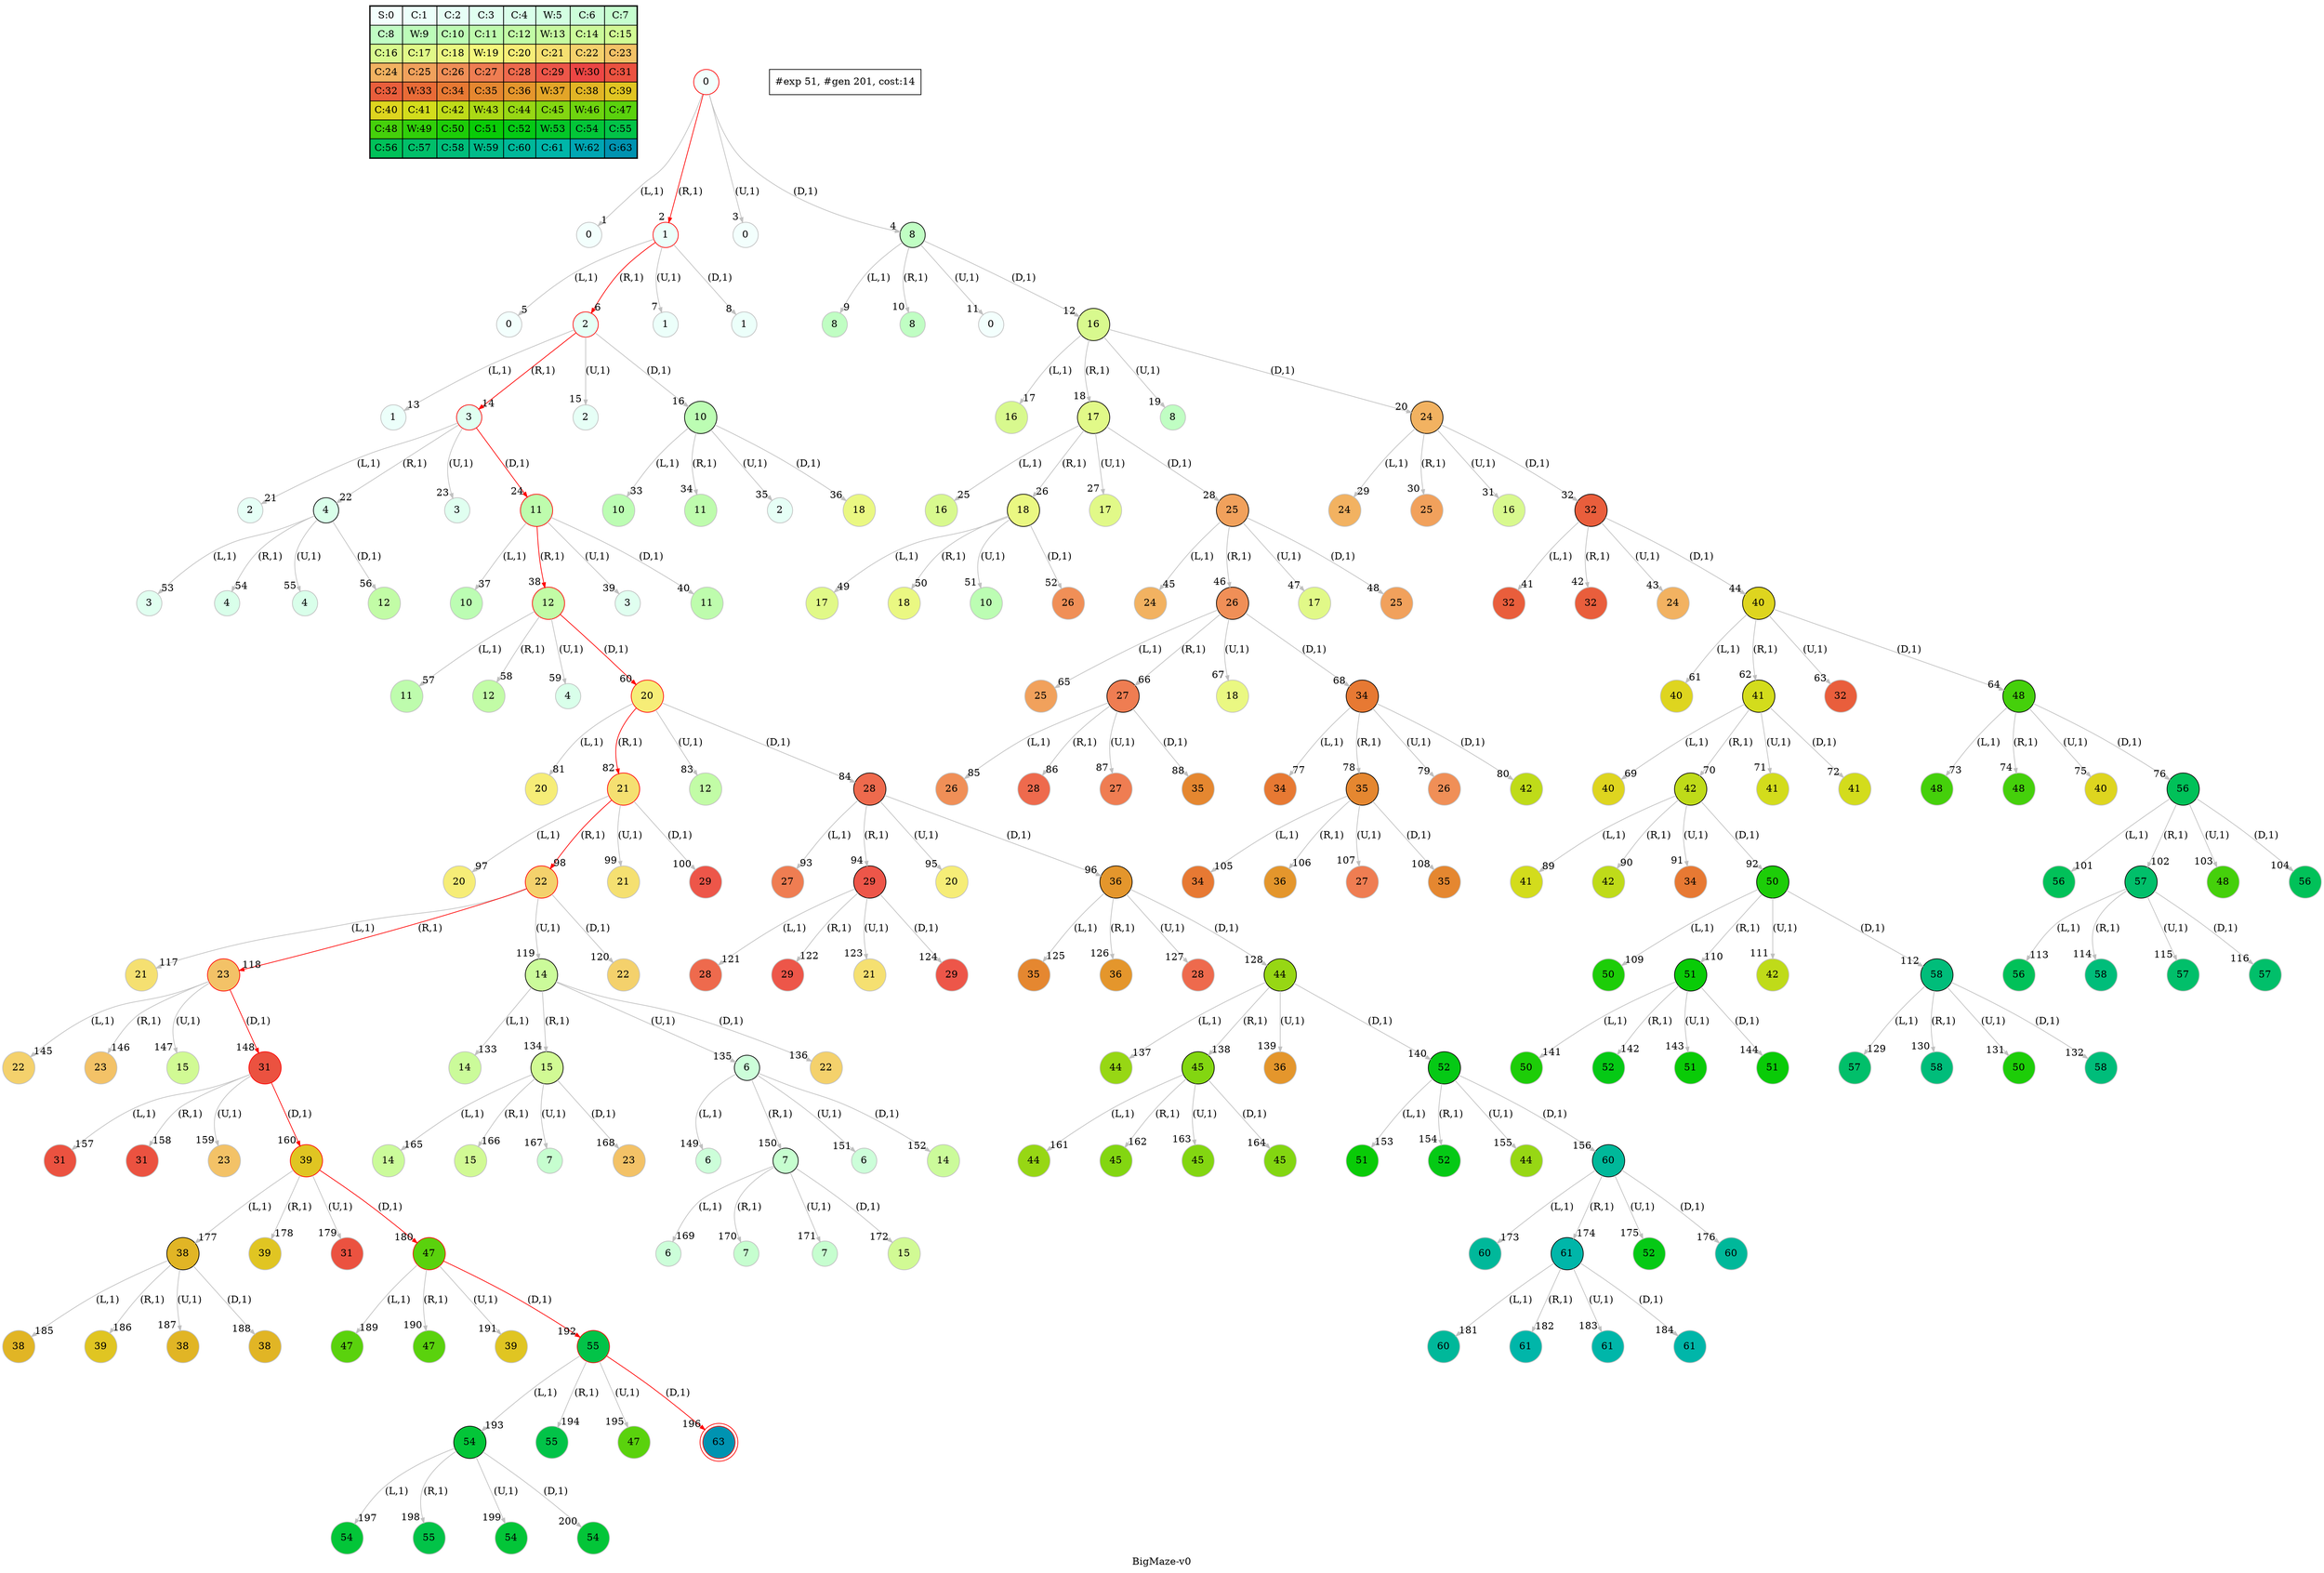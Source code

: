 digraph BigMaze { label="BigMaze-v0"
subgraph MAP {label=Map;map [shape=plaintext label=<<table border="1" cellpadding="5" cellspacing="0" cellborder="1"><tr><td bgcolor="0.46862745 0.04925994 0.99969645 1.        ">S:0</td><td bgcolor="0.45294118 0.07385253 0.99931706 1.        ">C:1</td><td bgcolor="0.4372549  0.09840028 0.99878599 1.        ">C:2</td><td bgcolor="0.42156863 0.12288829 0.99810333 1.        ">C:3</td><td bgcolor="0.40588235 0.1473017  0.99726917 1.        ">C:4</td><td bgcolor="0.39019608 0.17162568 0.99628365 1.        ">W:5</td><td bgcolor="0.3745098  0.19584547 0.99514692 1.        ">C:6</td><td bgcolor="0.35882353 0.21994636 0.99385914 1.        ">C:7</td></tr><tr><td bgcolor="0.34313725 0.24391372 0.99242051 1.        ">C:8</td><td bgcolor="0.32745098 0.267733   0.99083125 1.        ">W:9</td><td bgcolor="0.31176471 0.29138975 0.98909161 1.        ">C:10</td><td bgcolor="0.29607843 0.31486959 0.98720184 1.        ">C:11</td><td bgcolor="0.28039216 0.33815827 0.98516223 1.        ">C:12</td><td bgcolor="0.26470588 0.36124167 0.9829731  1.        ">W:13</td><td bgcolor="0.24901961 0.38410575 0.98063477 1.        ">C:14</td><td bgcolor="0.23333333 0.40673664 0.9781476  1.        ">C:15</td></tr><tr><td bgcolor="0.21764706 0.42912061 0.97551197 1.        ">C:16</td><td bgcolor="0.20196078 0.45124406 0.97272827 1.        ">C:17</td><td bgcolor="0.18627451 0.47309356 0.96979694 1.        ">C:18</td><td bgcolor="0.17058824 0.49465584 0.9667184  1.        ">W:19</td><td bgcolor="0.15490196 0.51591783 0.96349314 1.        ">C:20</td><td bgcolor="0.13921569 0.5368666  0.96012165 1.        ">C:21</td><td bgcolor="0.12352941 0.55748944 0.95660442 1.        ">C:22</td><td bgcolor="0.10784314 0.57777383 0.952942   1.        ">C:23</td></tr><tr><td bgcolor="0.09215686 0.59770746 0.94913494 1.        ">C:24</td><td bgcolor="0.07647059 0.61727822 0.94518383 1.        ">C:25</td><td bgcolor="0.06078431 0.63647424 0.94108925 1.        ">C:26</td><td bgcolor="0.04509804 0.65528385 0.93685184 1.        ">C:27</td><td bgcolor="0.02941176 0.67369564 0.93247223 1.        ">C:28</td><td bgcolor="0.01372549 0.69169844 0.92795109 1.        ">C:29</td><td bgcolor="0.00196078 0.70928131 0.92328911 1.        ">W:30</td><td bgcolor="0.01764706 0.72643357 0.91848699 1.        ">C:31</td></tr><tr><td bgcolor="0.03333333 0.74314483 0.91354546 1.        ">C:32</td><td bgcolor="0.04901961 0.75940492 0.90846527 1.        ">W:33</td><td bgcolor="0.06470588 0.77520398 0.9032472  1.        ">C:34</td><td bgcolor="0.08039216 0.79053241 0.89789203 1.        ">C:35</td><td bgcolor="0.09607843 0.80538092 0.89240058 1.        ">C:36</td><td bgcolor="0.11176471 0.81974048 0.88677369 1.        ">W:37</td><td bgcolor="0.12745098 0.83360239 0.88101219 1.        ">C:38</td><td bgcolor="0.14313725 0.84695821 0.87511698 1.        ">C:39</td></tr><tr><td bgcolor="0.15882353 0.85979985 0.86908895 1.        ">C:40</td><td bgcolor="0.1745098  0.87211951 0.862929   1.        ">C:41</td><td bgcolor="0.19019608 0.88390971 0.85663808 1.        ">C:42</td><td bgcolor="0.20588235 0.89516329 0.85021714 1.        ">W:43</td><td bgcolor="0.22156863 0.90587342 0.84366715 1.        ">C:44</td><td bgcolor="0.2372549  0.9160336  0.83698911 1.        ">C:45</td><td bgcolor="0.25294118 0.92563766 0.83018403 1.        ">W:46</td><td bgcolor="0.26862745 0.93467977 0.82325295 1.        ">C:47</td></tr><tr><td bgcolor="0.28431373 0.94315443 0.81619691 1.        ">C:48</td><td bgcolor="0.3        0.95105652 0.80901699 1.        ">W:49</td><td bgcolor="0.31568627 0.95838122 0.80171428 1.        ">C:50</td><td bgcolor="0.33137255 0.96512409 0.79428989 1.        ">C:51</td><td bgcolor="0.34705882 0.97128103 0.78674494 1.        ">C:52</td><td bgcolor="0.3627451  0.97684832 0.77908057 1.        ">W:53</td><td bgcolor="0.37843137 0.98182256 0.77129796 1.        ">C:54</td><td bgcolor="0.39411765 0.98620075 0.76339828 1.        ">C:55</td></tr><tr><td bgcolor="0.40980392 0.98998021 0.75538273 1.        ">C:56</td><td bgcolor="0.4254902  0.99315867 0.74725253 1.        ">C:57</td><td bgcolor="0.44117647 0.99573418 0.73900892 1.        ">C:58</td><td bgcolor="0.45686275 0.99770518 0.73065313 1.        ">W:59</td><td bgcolor="0.47254902 0.99907048 0.72218645 1.        ">C:60</td><td bgcolor="0.48823529 0.99982925 0.71361015 1.        ">C:61</td><td bgcolor="0.51176471 0.99982925 0.70054304 1.        ">W:62</td><td bgcolor="0.52745098 0.99907048 0.69169844 1.        ">G:63</td></tr></table>>]} 
nodesep=1 ranksep=1 node [shape=circle] edge [arrowsize=0.7] 
"0_0" [label=0 style=filled color=grey  fillcolor="0.46862745 0.04925994 0.99969645 1.        "]; 
"0_0" [label=0 style=filled color=red  fillcolor="0.46862745 0.04925994 0.99969645 1.        "]; 
"0_0.0-0" [label=0 style=filled color=grey  fillcolor="0.46862745 0.04925994 0.99969645 1.        "];  "0_0" -> "0_0.0-0" [label="(L,1)" headlabel=" 1 " color=grey ]; 
"0_0.1-1" [label=1 style=filled color=grey  fillcolor="0.45294118 0.07385253 0.99931706 1.        "color=red ];   "0_0" -> "0_0.1-1" [label="(R,1)" headlabel=" 2 " color=grey color=red ];  
"0_0.0-2" [label=0 style=filled color=grey  fillcolor="0.46862745 0.04925994 0.99969645 1.        "];  "0_0" -> "0_0.0-2" [label="(U,1)" headlabel=" 3 " color=grey ]; 
"0_0.8-3" [label=8 style=filled color=grey  fillcolor="0.34313725 0.24391372 0.99242051 1.        "];  "0_0" -> "0_0.8-3" [label="(D,1)" headlabel=" 4 " color=grey ]; 
"0_0.1-1" [label=1 style=filled color=red  fillcolor="0.45294118 0.07385253 0.99931706 1.        "]; 
"0_0.1.0-0" [label=0 style=filled color=grey  fillcolor="0.46862745 0.04925994 0.99969645 1.        "];  "0_0.1-1" -> "0_0.1.0-0" [label="(L,1)" headlabel=" 5 " color=grey ]; 
"0_0.1.2-1" [label=2 style=filled color=grey  fillcolor="0.4372549  0.09840028 0.99878599 1.        "color=red ];   "0_0.1-1" -> "0_0.1.2-1" [label="(R,1)" headlabel=" 6 " color=grey color=red ];  
"0_0.1.1-2" [label=1 style=filled color=grey  fillcolor="0.45294118 0.07385253 0.99931706 1.        "];  "0_0.1-1" -> "0_0.1.1-2" [label="(U,1)" headlabel=" 7 " color=grey ]; 
"0_0.1.1-3" [label=1 style=filled color=grey  fillcolor="0.45294118 0.07385253 0.99931706 1.        "];  "0_0.1-1" -> "0_0.1.1-3" [label="(D,1)" headlabel=" 8 " color=grey ]; 
"0_0.8-3" [label=8 style=filled color=black  fillcolor="0.34313725 0.24391372 0.99242051 1.        "]; 
"0_0.8.8-0" [label=8 style=filled color=grey  fillcolor="0.34313725 0.24391372 0.99242051 1.        "];  "0_0.8-3" -> "0_0.8.8-0" [label="(L,1)" headlabel=" 9 " color=grey ]; 
"0_0.8.8-1" [label=8 style=filled color=grey  fillcolor="0.34313725 0.24391372 0.99242051 1.        "];  "0_0.8-3" -> "0_0.8.8-1" [label="(R,1)" headlabel=" 10 " color=grey ]; 
"0_0.8.0-2" [label=0 style=filled color=grey  fillcolor="0.46862745 0.04925994 0.99969645 1.        "];  "0_0.8-3" -> "0_0.8.0-2" [label="(U,1)" headlabel=" 11 " color=grey ]; 
"0_0.8.16-3" [label=16 style=filled color=grey  fillcolor="0.21764706 0.42912061 0.97551197 1.        "];  "0_0.8-3" -> "0_0.8.16-3" [label="(D,1)" headlabel=" 12 " color=grey ]; 
"0_0.1.2-1" [label=2 style=filled color=red  fillcolor="0.4372549  0.09840028 0.99878599 1.        "]; 
"0_0.1.2.1-0" [label=1 style=filled color=grey  fillcolor="0.45294118 0.07385253 0.99931706 1.        "];  "0_0.1.2-1" -> "0_0.1.2.1-0" [label="(L,1)" headlabel=" 13 " color=grey ]; 
"0_0.1.2.3-1" [label=3 style=filled color=grey  fillcolor="0.42156863 0.12288829 0.99810333 1.        "color=red ];   "0_0.1.2-1" -> "0_0.1.2.3-1" [label="(R,1)" headlabel=" 14 " color=grey color=red ];  
"0_0.1.2.2-2" [label=2 style=filled color=grey  fillcolor="0.4372549  0.09840028 0.99878599 1.        "];  "0_0.1.2-1" -> "0_0.1.2.2-2" [label="(U,1)" headlabel=" 15 " color=grey ]; 
"0_0.1.2.10-3" [label=10 style=filled color=grey  fillcolor="0.31176471 0.29138975 0.98909161 1.        "];  "0_0.1.2-1" -> "0_0.1.2.10-3" [label="(D,1)" headlabel=" 16 " color=grey ]; 
"0_0.8.16-3" [label=16 style=filled color=black  fillcolor="0.21764706 0.42912061 0.97551197 1.        "]; 
"0_0.8.16.16-0" [label=16 style=filled color=grey  fillcolor="0.21764706 0.42912061 0.97551197 1.        "];  "0_0.8.16-3" -> "0_0.8.16.16-0" [label="(L,1)" headlabel=" 17 " color=grey ]; 
"0_0.8.16.17-1" [label=17 style=filled color=grey  fillcolor="0.20196078 0.45124406 0.97272827 1.        "];  "0_0.8.16-3" -> "0_0.8.16.17-1" [label="(R,1)" headlabel=" 18 " color=grey ]; 
"0_0.8.16.8-2" [label=8 style=filled color=grey  fillcolor="0.34313725 0.24391372 0.99242051 1.        "];  "0_0.8.16-3" -> "0_0.8.16.8-2" [label="(U,1)" headlabel=" 19 " color=grey ]; 
"0_0.8.16.24-3" [label=24 style=filled color=grey  fillcolor="0.09215686 0.59770746 0.94913494 1.        "];  "0_0.8.16-3" -> "0_0.8.16.24-3" [label="(D,1)" headlabel=" 20 " color=grey ]; 
"0_0.1.2.3-1" [label=3 style=filled color=red  fillcolor="0.42156863 0.12288829 0.99810333 1.        "]; 
"0_0.1.2.3.2-0" [label=2 style=filled color=grey  fillcolor="0.4372549  0.09840028 0.99878599 1.        "];  "0_0.1.2.3-1" -> "0_0.1.2.3.2-0" [label="(L,1)" headlabel=" 21 " color=grey ]; 
"0_0.1.2.3.4-1" [label=4 style=filled color=grey  fillcolor="0.40588235 0.1473017  0.99726917 1.        "];  "0_0.1.2.3-1" -> "0_0.1.2.3.4-1" [label="(R,1)" headlabel=" 22 " color=grey ]; 
"0_0.1.2.3.3-2" [label=3 style=filled color=grey  fillcolor="0.42156863 0.12288829 0.99810333 1.        "];  "0_0.1.2.3-1" -> "0_0.1.2.3.3-2" [label="(U,1)" headlabel=" 23 " color=grey ]; 
"0_0.1.2.3.11-3" [label=11 style=filled color=grey  fillcolor="0.29607843 0.31486959 0.98720184 1.        "color=red ];   "0_0.1.2.3-1" -> "0_0.1.2.3.11-3" [label="(D,1)" headlabel=" 24 " color=grey color=red ];  
"0_0.8.16.17-1" [label=17 style=filled color=black  fillcolor="0.20196078 0.45124406 0.97272827 1.        "]; 
"0_0.8.16.17.16-0" [label=16 style=filled color=grey  fillcolor="0.21764706 0.42912061 0.97551197 1.        "];  "0_0.8.16.17-1" -> "0_0.8.16.17.16-0" [label="(L,1)" headlabel=" 25 " color=grey ]; 
"0_0.8.16.17.18-1" [label=18 style=filled color=grey  fillcolor="0.18627451 0.47309356 0.96979694 1.        "];  "0_0.8.16.17-1" -> "0_0.8.16.17.18-1" [label="(R,1)" headlabel=" 26 " color=grey ]; 
"0_0.8.16.17.17-2" [label=17 style=filled color=grey  fillcolor="0.20196078 0.45124406 0.97272827 1.        "];  "0_0.8.16.17-1" -> "0_0.8.16.17.17-2" [label="(U,1)" headlabel=" 27 " color=grey ]; 
"0_0.8.16.17.25-3" [label=25 style=filled color=grey  fillcolor="0.07647059 0.61727822 0.94518383 1.        "];  "0_0.8.16.17-1" -> "0_0.8.16.17.25-3" [label="(D,1)" headlabel=" 28 " color=grey ]; 
"0_0.8.16.24-3" [label=24 style=filled color=black  fillcolor="0.09215686 0.59770746 0.94913494 1.        "]; 
"0_0.8.16.24.24-0" [label=24 style=filled color=grey  fillcolor="0.09215686 0.59770746 0.94913494 1.        "];  "0_0.8.16.24-3" -> "0_0.8.16.24.24-0" [label="(L,1)" headlabel=" 29 " color=grey ]; 
"0_0.8.16.24.25-1" [label=25 style=filled color=grey  fillcolor="0.07647059 0.61727822 0.94518383 1.        "];  "0_0.8.16.24-3" -> "0_0.8.16.24.25-1" [label="(R,1)" headlabel=" 30 " color=grey ]; 
"0_0.8.16.24.16-2" [label=16 style=filled color=grey  fillcolor="0.21764706 0.42912061 0.97551197 1.        "];  "0_0.8.16.24-3" -> "0_0.8.16.24.16-2" [label="(U,1)" headlabel=" 31 " color=grey ]; 
"0_0.8.16.24.32-3" [label=32 style=filled color=grey  fillcolor="0.03333333 0.74314483 0.91354546 1.        "];  "0_0.8.16.24-3" -> "0_0.8.16.24.32-3" [label="(D,1)" headlabel=" 32 " color=grey ]; 
"0_0.1.2.10-3" [label=10 style=filled color=black  fillcolor="0.31176471 0.29138975 0.98909161 1.        "]; 
"0_0.1.2.10.10-0" [label=10 style=filled color=grey  fillcolor="0.31176471 0.29138975 0.98909161 1.        "];  "0_0.1.2.10-3" -> "0_0.1.2.10.10-0" [label="(L,1)" headlabel=" 33 " color=grey ]; 
"0_0.1.2.10.11-1" [label=11 style=filled color=grey  fillcolor="0.29607843 0.31486959 0.98720184 1.        "];  "0_0.1.2.10-3" -> "0_0.1.2.10.11-1" [label="(R,1)" headlabel=" 34 " color=grey ]; 
"0_0.1.2.10.2-2" [label=2 style=filled color=grey  fillcolor="0.4372549  0.09840028 0.99878599 1.        "];  "0_0.1.2.10-3" -> "0_0.1.2.10.2-2" [label="(U,1)" headlabel=" 35 " color=grey ]; 
"0_0.1.2.10.18-3" [label=18 style=filled color=grey  fillcolor="0.18627451 0.47309356 0.96979694 1.        "];  "0_0.1.2.10-3" -> "0_0.1.2.10.18-3" [label="(D,1)" headlabel=" 36 " color=grey ]; 
"0_0.1.2.3.11-3" [label=11 style=filled color=red  fillcolor="0.29607843 0.31486959 0.98720184 1.        "]; 
"0_0.1.2.3.11.10-0" [label=10 style=filled color=grey  fillcolor="0.31176471 0.29138975 0.98909161 1.        "];  "0_0.1.2.3.11-3" -> "0_0.1.2.3.11.10-0" [label="(L,1)" headlabel=" 37 " color=grey ]; 
"0_0.1.2.3.11.12-1" [label=12 style=filled color=grey  fillcolor="0.28039216 0.33815827 0.98516223 1.        "color=red ];   "0_0.1.2.3.11-3" -> "0_0.1.2.3.11.12-1" [label="(R,1)" headlabel=" 38 " color=grey color=red ];  
"0_0.1.2.3.11.3-2" [label=3 style=filled color=grey  fillcolor="0.42156863 0.12288829 0.99810333 1.        "];  "0_0.1.2.3.11-3" -> "0_0.1.2.3.11.3-2" [label="(U,1)" headlabel=" 39 " color=grey ]; 
"0_0.1.2.3.11.11-3" [label=11 style=filled color=grey  fillcolor="0.29607843 0.31486959 0.98720184 1.        "];  "0_0.1.2.3.11-3" -> "0_0.1.2.3.11.11-3" [label="(D,1)" headlabel=" 40 " color=grey ]; 
"0_0.8.16.24.32-3" [label=32 style=filled color=black  fillcolor="0.03333333 0.74314483 0.91354546 1.        "]; 
"0_0.8.16.24.32.32-0" [label=32 style=filled color=grey  fillcolor="0.03333333 0.74314483 0.91354546 1.        "];  "0_0.8.16.24.32-3" -> "0_0.8.16.24.32.32-0" [label="(L,1)" headlabel=" 41 " color=grey ]; 
"0_0.8.16.24.32.32-1" [label=32 style=filled color=grey  fillcolor="0.03333333 0.74314483 0.91354546 1.        "];  "0_0.8.16.24.32-3" -> "0_0.8.16.24.32.32-1" [label="(R,1)" headlabel=" 42 " color=grey ]; 
"0_0.8.16.24.32.24-2" [label=24 style=filled color=grey  fillcolor="0.09215686 0.59770746 0.94913494 1.        "];  "0_0.8.16.24.32-3" -> "0_0.8.16.24.32.24-2" [label="(U,1)" headlabel=" 43 " color=grey ]; 
"0_0.8.16.24.32.40-3" [label=40 style=filled color=grey  fillcolor="0.15882353 0.85979985 0.86908895 1.        "];  "0_0.8.16.24.32-3" -> "0_0.8.16.24.32.40-3" [label="(D,1)" headlabel=" 44 " color=grey ]; 
"0_0.8.16.17.25-3" [label=25 style=filled color=black  fillcolor="0.07647059 0.61727822 0.94518383 1.        "]; 
"0_0.8.16.17.25.24-0" [label=24 style=filled color=grey  fillcolor="0.09215686 0.59770746 0.94913494 1.        "];  "0_0.8.16.17.25-3" -> "0_0.8.16.17.25.24-0" [label="(L,1)" headlabel=" 45 " color=grey ]; 
"0_0.8.16.17.25.26-1" [label=26 style=filled color=grey  fillcolor="0.06078431 0.63647424 0.94108925 1.        "];  "0_0.8.16.17.25-3" -> "0_0.8.16.17.25.26-1" [label="(R,1)" headlabel=" 46 " color=grey ]; 
"0_0.8.16.17.25.17-2" [label=17 style=filled color=grey  fillcolor="0.20196078 0.45124406 0.97272827 1.        "];  "0_0.8.16.17.25-3" -> "0_0.8.16.17.25.17-2" [label="(U,1)" headlabel=" 47 " color=grey ]; 
"0_0.8.16.17.25.25-3" [label=25 style=filled color=grey  fillcolor="0.07647059 0.61727822 0.94518383 1.        "];  "0_0.8.16.17.25-3" -> "0_0.8.16.17.25.25-3" [label="(D,1)" headlabel=" 48 " color=grey ]; 
"0_0.8.16.17.18-1" [label=18 style=filled color=black  fillcolor="0.18627451 0.47309356 0.96979694 1.        "]; 
"0_0.8.16.17.18.17-0" [label=17 style=filled color=grey  fillcolor="0.20196078 0.45124406 0.97272827 1.        "];  "0_0.8.16.17.18-1" -> "0_0.8.16.17.18.17-0" [label="(L,1)" headlabel=" 49 " color=grey ]; 
"0_0.8.16.17.18.18-1" [label=18 style=filled color=grey  fillcolor="0.18627451 0.47309356 0.96979694 1.        "];  "0_0.8.16.17.18-1" -> "0_0.8.16.17.18.18-1" [label="(R,1)" headlabel=" 50 " color=grey ]; 
"0_0.8.16.17.18.10-2" [label=10 style=filled color=grey  fillcolor="0.31176471 0.29138975 0.98909161 1.        "];  "0_0.8.16.17.18-1" -> "0_0.8.16.17.18.10-2" [label="(U,1)" headlabel=" 51 " color=grey ]; 
"0_0.8.16.17.18.26-3" [label=26 style=filled color=grey  fillcolor="0.06078431 0.63647424 0.94108925 1.        "];  "0_0.8.16.17.18-1" -> "0_0.8.16.17.18.26-3" [label="(D,1)" headlabel=" 52 " color=grey ]; 
"0_0.1.2.3.4-1" [label=4 style=filled color=black  fillcolor="0.40588235 0.1473017  0.99726917 1.        "]; 
"0_0.1.2.3.4.3-0" [label=3 style=filled color=grey  fillcolor="0.42156863 0.12288829 0.99810333 1.        "];  "0_0.1.2.3.4-1" -> "0_0.1.2.3.4.3-0" [label="(L,1)" headlabel=" 53 " color=grey ]; 
"0_0.1.2.3.4.4-1" [label=4 style=filled color=grey  fillcolor="0.40588235 0.1473017  0.99726917 1.        "];  "0_0.1.2.3.4-1" -> "0_0.1.2.3.4.4-1" [label="(R,1)" headlabel=" 54 " color=grey ]; 
"0_0.1.2.3.4.4-2" [label=4 style=filled color=grey  fillcolor="0.40588235 0.1473017  0.99726917 1.        "];  "0_0.1.2.3.4-1" -> "0_0.1.2.3.4.4-2" [label="(U,1)" headlabel=" 55 " color=grey ]; 
"0_0.1.2.3.4.12-3" [label=12 style=filled color=grey  fillcolor="0.28039216 0.33815827 0.98516223 1.        "];  "0_0.1.2.3.4-1" -> "0_0.1.2.3.4.12-3" [label="(D,1)" headlabel=" 56 " color=grey ]; 
"0_0.1.2.3.11.12-1" [label=12 style=filled color=red  fillcolor="0.28039216 0.33815827 0.98516223 1.        "]; 
"0_0.1.2.3.11.12.11-0" [label=11 style=filled color=grey  fillcolor="0.29607843 0.31486959 0.98720184 1.        "];  "0_0.1.2.3.11.12-1" -> "0_0.1.2.3.11.12.11-0" [label="(L,1)" headlabel=" 57 " color=grey ]; 
"0_0.1.2.3.11.12.12-1" [label=12 style=filled color=grey  fillcolor="0.28039216 0.33815827 0.98516223 1.        "];  "0_0.1.2.3.11.12-1" -> "0_0.1.2.3.11.12.12-1" [label="(R,1)" headlabel=" 58 " color=grey ]; 
"0_0.1.2.3.11.12.4-2" [label=4 style=filled color=grey  fillcolor="0.40588235 0.1473017  0.99726917 1.        "];  "0_0.1.2.3.11.12-1" -> "0_0.1.2.3.11.12.4-2" [label="(U,1)" headlabel=" 59 " color=grey ]; 
"0_0.1.2.3.11.12.20-3" [label=20 style=filled color=grey  fillcolor="0.15490196 0.51591783 0.96349314 1.        "color=red ];   "0_0.1.2.3.11.12-1" -> "0_0.1.2.3.11.12.20-3" [label="(D,1)" headlabel=" 60 " color=grey color=red ];  
"0_0.8.16.24.32.40-3" [label=40 style=filled color=black  fillcolor="0.15882353 0.85979985 0.86908895 1.        "]; 
"0_0.8.16.24.32.40.40-0" [label=40 style=filled color=grey  fillcolor="0.15882353 0.85979985 0.86908895 1.        "];  "0_0.8.16.24.32.40-3" -> "0_0.8.16.24.32.40.40-0" [label="(L,1)" headlabel=" 61 " color=grey ]; 
"0_0.8.16.24.32.40.41-1" [label=41 style=filled color=grey  fillcolor="0.1745098  0.87211951 0.862929   1.        "];  "0_0.8.16.24.32.40-3" -> "0_0.8.16.24.32.40.41-1" [label="(R,1)" headlabel=" 62 " color=grey ]; 
"0_0.8.16.24.32.40.32-2" [label=32 style=filled color=grey  fillcolor="0.03333333 0.74314483 0.91354546 1.        "];  "0_0.8.16.24.32.40-3" -> "0_0.8.16.24.32.40.32-2" [label="(U,1)" headlabel=" 63 " color=grey ]; 
"0_0.8.16.24.32.40.48-3" [label=48 style=filled color=grey  fillcolor="0.28431373 0.94315443 0.81619691 1.        "];  "0_0.8.16.24.32.40-3" -> "0_0.8.16.24.32.40.48-3" [label="(D,1)" headlabel=" 64 " color=grey ]; 
"0_0.8.16.17.25.26-1" [label=26 style=filled color=black  fillcolor="0.06078431 0.63647424 0.94108925 1.        "]; 
"0_0.8.16.17.25.26.25-0" [label=25 style=filled color=grey  fillcolor="0.07647059 0.61727822 0.94518383 1.        "];  "0_0.8.16.17.25.26-1" -> "0_0.8.16.17.25.26.25-0" [label="(L,1)" headlabel=" 65 " color=grey ]; 
"0_0.8.16.17.25.26.27-1" [label=27 style=filled color=grey  fillcolor="0.04509804 0.65528385 0.93685184 1.        "];  "0_0.8.16.17.25.26-1" -> "0_0.8.16.17.25.26.27-1" [label="(R,1)" headlabel=" 66 " color=grey ]; 
"0_0.8.16.17.25.26.18-2" [label=18 style=filled color=grey  fillcolor="0.18627451 0.47309356 0.96979694 1.        "];  "0_0.8.16.17.25.26-1" -> "0_0.8.16.17.25.26.18-2" [label="(U,1)" headlabel=" 67 " color=grey ]; 
"0_0.8.16.17.25.26.34-3" [label=34 style=filled color=grey  fillcolor="0.06470588 0.77520398 0.9032472  1.        "];  "0_0.8.16.17.25.26-1" -> "0_0.8.16.17.25.26.34-3" [label="(D,1)" headlabel=" 68 " color=grey ]; 
"0_0.8.16.24.32.40.41-1" [label=41 style=filled color=black  fillcolor="0.1745098  0.87211951 0.862929   1.        "]; 
"0_0.8.16.24.32.40.41.40-0" [label=40 style=filled color=grey  fillcolor="0.15882353 0.85979985 0.86908895 1.        "];  "0_0.8.16.24.32.40.41-1" -> "0_0.8.16.24.32.40.41.40-0" [label="(L,1)" headlabel=" 69 " color=grey ]; 
"0_0.8.16.24.32.40.41.42-1" [label=42 style=filled color=grey  fillcolor="0.19019608 0.88390971 0.85663808 1.        "];  "0_0.8.16.24.32.40.41-1" -> "0_0.8.16.24.32.40.41.42-1" [label="(R,1)" headlabel=" 70 " color=grey ]; 
"0_0.8.16.24.32.40.41.41-2" [label=41 style=filled color=grey  fillcolor="0.1745098  0.87211951 0.862929   1.        "];  "0_0.8.16.24.32.40.41-1" -> "0_0.8.16.24.32.40.41.41-2" [label="(U,1)" headlabel=" 71 " color=grey ]; 
"0_0.8.16.24.32.40.41.41-3" [label=41 style=filled color=grey  fillcolor="0.1745098  0.87211951 0.862929   1.        "];  "0_0.8.16.24.32.40.41-1" -> "0_0.8.16.24.32.40.41.41-3" [label="(D,1)" headlabel=" 72 " color=grey ]; 
"0_0.8.16.24.32.40.48-3" [label=48 style=filled color=black  fillcolor="0.28431373 0.94315443 0.81619691 1.        "]; 
"0_0.8.16.24.32.40.48.48-0" [label=48 style=filled color=grey  fillcolor="0.28431373 0.94315443 0.81619691 1.        "];  "0_0.8.16.24.32.40.48-3" -> "0_0.8.16.24.32.40.48.48-0" [label="(L,1)" headlabel=" 73 " color=grey ]; 
"0_0.8.16.24.32.40.48.48-1" [label=48 style=filled color=grey  fillcolor="0.28431373 0.94315443 0.81619691 1.        "];  "0_0.8.16.24.32.40.48-3" -> "0_0.8.16.24.32.40.48.48-1" [label="(R,1)" headlabel=" 74 " color=grey ]; 
"0_0.8.16.24.32.40.48.40-2" [label=40 style=filled color=grey  fillcolor="0.15882353 0.85979985 0.86908895 1.        "];  "0_0.8.16.24.32.40.48-3" -> "0_0.8.16.24.32.40.48.40-2" [label="(U,1)" headlabel=" 75 " color=grey ]; 
"0_0.8.16.24.32.40.48.56-3" [label=56 style=filled color=grey  fillcolor="0.40980392 0.98998021 0.75538273 1.        "];  "0_0.8.16.24.32.40.48-3" -> "0_0.8.16.24.32.40.48.56-3" [label="(D,1)" headlabel=" 76 " color=grey ]; 
"0_0.8.16.17.25.26.34-3" [label=34 style=filled color=black  fillcolor="0.06470588 0.77520398 0.9032472  1.        "]; 
"0_0.8.16.17.25.26.34.34-0" [label=34 style=filled color=grey  fillcolor="0.06470588 0.77520398 0.9032472  1.        "];  "0_0.8.16.17.25.26.34-3" -> "0_0.8.16.17.25.26.34.34-0" [label="(L,1)" headlabel=" 77 " color=grey ]; 
"0_0.8.16.17.25.26.34.35-1" [label=35 style=filled color=grey  fillcolor="0.08039216 0.79053241 0.89789203 1.        "];  "0_0.8.16.17.25.26.34-3" -> "0_0.8.16.17.25.26.34.35-1" [label="(R,1)" headlabel=" 78 " color=grey ]; 
"0_0.8.16.17.25.26.34.26-2" [label=26 style=filled color=grey  fillcolor="0.06078431 0.63647424 0.94108925 1.        "];  "0_0.8.16.17.25.26.34-3" -> "0_0.8.16.17.25.26.34.26-2" [label="(U,1)" headlabel=" 79 " color=grey ]; 
"0_0.8.16.17.25.26.34.42-3" [label=42 style=filled color=grey  fillcolor="0.19019608 0.88390971 0.85663808 1.        "];  "0_0.8.16.17.25.26.34-3" -> "0_0.8.16.17.25.26.34.42-3" [label="(D,1)" headlabel=" 80 " color=grey ]; 
"0_0.1.2.3.11.12.20-3" [label=20 style=filled color=red  fillcolor="0.15490196 0.51591783 0.96349314 1.        "]; 
"0_0.1.2.3.11.12.20.20-0" [label=20 style=filled color=grey  fillcolor="0.15490196 0.51591783 0.96349314 1.        "];  "0_0.1.2.3.11.12.20-3" -> "0_0.1.2.3.11.12.20.20-0" [label="(L,1)" headlabel=" 81 " color=grey ]; 
"0_0.1.2.3.11.12.20.21-1" [label=21 style=filled color=grey  fillcolor="0.13921569 0.5368666  0.96012165 1.        "color=red ];   "0_0.1.2.3.11.12.20-3" -> "0_0.1.2.3.11.12.20.21-1" [label="(R,1)" headlabel=" 82 " color=grey color=red ];  
"0_0.1.2.3.11.12.20.12-2" [label=12 style=filled color=grey  fillcolor="0.28039216 0.33815827 0.98516223 1.        "];  "0_0.1.2.3.11.12.20-3" -> "0_0.1.2.3.11.12.20.12-2" [label="(U,1)" headlabel=" 83 " color=grey ]; 
"0_0.1.2.3.11.12.20.28-3" [label=28 style=filled color=grey  fillcolor="0.02941176 0.67369564 0.93247223 1.        "];  "0_0.1.2.3.11.12.20-3" -> "0_0.1.2.3.11.12.20.28-3" [label="(D,1)" headlabel=" 84 " color=grey ]; 
"0_0.8.16.17.25.26.27-1" [label=27 style=filled color=black  fillcolor="0.04509804 0.65528385 0.93685184 1.        "]; 
"0_0.8.16.17.25.26.27.26-0" [label=26 style=filled color=grey  fillcolor="0.06078431 0.63647424 0.94108925 1.        "];  "0_0.8.16.17.25.26.27-1" -> "0_0.8.16.17.25.26.27.26-0" [label="(L,1)" headlabel=" 85 " color=grey ]; 
"0_0.8.16.17.25.26.27.28-1" [label=28 style=filled color=grey  fillcolor="0.02941176 0.67369564 0.93247223 1.        "];  "0_0.8.16.17.25.26.27-1" -> "0_0.8.16.17.25.26.27.28-1" [label="(R,1)" headlabel=" 86 " color=grey ]; 
"0_0.8.16.17.25.26.27.27-2" [label=27 style=filled color=grey  fillcolor="0.04509804 0.65528385 0.93685184 1.        "];  "0_0.8.16.17.25.26.27-1" -> "0_0.8.16.17.25.26.27.27-2" [label="(U,1)" headlabel=" 87 " color=grey ]; 
"0_0.8.16.17.25.26.27.35-3" [label=35 style=filled color=grey  fillcolor="0.08039216 0.79053241 0.89789203 1.        "];  "0_0.8.16.17.25.26.27-1" -> "0_0.8.16.17.25.26.27.35-3" [label="(D,1)" headlabel=" 88 " color=grey ]; 
"0_0.8.16.24.32.40.41.42-1" [label=42 style=filled color=black  fillcolor="0.19019608 0.88390971 0.85663808 1.        "]; 
"0_0.8.16.24.32.40.41.42.41-0" [label=41 style=filled color=grey  fillcolor="0.1745098  0.87211951 0.862929   1.        "];  "0_0.8.16.24.32.40.41.42-1" -> "0_0.8.16.24.32.40.41.42.41-0" [label="(L,1)" headlabel=" 89 " color=grey ]; 
"0_0.8.16.24.32.40.41.42.42-1" [label=42 style=filled color=grey  fillcolor="0.19019608 0.88390971 0.85663808 1.        "];  "0_0.8.16.24.32.40.41.42-1" -> "0_0.8.16.24.32.40.41.42.42-1" [label="(R,1)" headlabel=" 90 " color=grey ]; 
"0_0.8.16.24.32.40.41.42.34-2" [label=34 style=filled color=grey  fillcolor="0.06470588 0.77520398 0.9032472  1.        "];  "0_0.8.16.24.32.40.41.42-1" -> "0_0.8.16.24.32.40.41.42.34-2" [label="(U,1)" headlabel=" 91 " color=grey ]; 
"0_0.8.16.24.32.40.41.42.50-3" [label=50 style=filled color=grey  fillcolor="0.31568627 0.95838122 0.80171428 1.        "];  "0_0.8.16.24.32.40.41.42-1" -> "0_0.8.16.24.32.40.41.42.50-3" [label="(D,1)" headlabel=" 92 " color=grey ]; 
"0_0.1.2.3.11.12.20.28-3" [label=28 style=filled color=black  fillcolor="0.02941176 0.67369564 0.93247223 1.        "]; 
"0_0.1.2.3.11.12.20.28.27-0" [label=27 style=filled color=grey  fillcolor="0.04509804 0.65528385 0.93685184 1.        "];  "0_0.1.2.3.11.12.20.28-3" -> "0_0.1.2.3.11.12.20.28.27-0" [label="(L,1)" headlabel=" 93 " color=grey ]; 
"0_0.1.2.3.11.12.20.28.29-1" [label=29 style=filled color=grey  fillcolor="0.01372549 0.69169844 0.92795109 1.        "];  "0_0.1.2.3.11.12.20.28-3" -> "0_0.1.2.3.11.12.20.28.29-1" [label="(R,1)" headlabel=" 94 " color=grey ]; 
"0_0.1.2.3.11.12.20.28.20-2" [label=20 style=filled color=grey  fillcolor="0.15490196 0.51591783 0.96349314 1.        "];  "0_0.1.2.3.11.12.20.28-3" -> "0_0.1.2.3.11.12.20.28.20-2" [label="(U,1)" headlabel=" 95 " color=grey ]; 
"0_0.1.2.3.11.12.20.28.36-3" [label=36 style=filled color=grey  fillcolor="0.09607843 0.80538092 0.89240058 1.        "];  "0_0.1.2.3.11.12.20.28-3" -> "0_0.1.2.3.11.12.20.28.36-3" [label="(D,1)" headlabel=" 96 " color=grey ]; 
"0_0.1.2.3.11.12.20.21-1" [label=21 style=filled color=red  fillcolor="0.13921569 0.5368666  0.96012165 1.        "]; 
"0_0.1.2.3.11.12.20.21.20-0" [label=20 style=filled color=grey  fillcolor="0.15490196 0.51591783 0.96349314 1.        "];  "0_0.1.2.3.11.12.20.21-1" -> "0_0.1.2.3.11.12.20.21.20-0" [label="(L,1)" headlabel=" 97 " color=grey ]; 
"0_0.1.2.3.11.12.20.21.22-1" [label=22 style=filled color=grey  fillcolor="0.12352941 0.55748944 0.95660442 1.        "color=red ];   "0_0.1.2.3.11.12.20.21-1" -> "0_0.1.2.3.11.12.20.21.22-1" [label="(R,1)" headlabel=" 98 " color=grey color=red ];  
"0_0.1.2.3.11.12.20.21.21-2" [label=21 style=filled color=grey  fillcolor="0.13921569 0.5368666  0.96012165 1.        "];  "0_0.1.2.3.11.12.20.21-1" -> "0_0.1.2.3.11.12.20.21.21-2" [label="(U,1)" headlabel=" 99 " color=grey ]; 
"0_0.1.2.3.11.12.20.21.29-3" [label=29 style=filled color=grey  fillcolor="0.01372549 0.69169844 0.92795109 1.        "];  "0_0.1.2.3.11.12.20.21-1" -> "0_0.1.2.3.11.12.20.21.29-3" [label="(D,1)" headlabel=" 100 " color=grey ]; 
"0_0.8.16.24.32.40.48.56-3" [label=56 style=filled color=black  fillcolor="0.40980392 0.98998021 0.75538273 1.        "]; 
"0_0.8.16.24.32.40.48.56.56-0" [label=56 style=filled color=grey  fillcolor="0.40980392 0.98998021 0.75538273 1.        "];  "0_0.8.16.24.32.40.48.56-3" -> "0_0.8.16.24.32.40.48.56.56-0" [label="(L,1)" headlabel=" 101 " color=grey ]; 
"0_0.8.16.24.32.40.48.56.57-1" [label=57 style=filled color=grey  fillcolor="0.4254902  0.99315867 0.74725253 1.        "];  "0_0.8.16.24.32.40.48.56-3" -> "0_0.8.16.24.32.40.48.56.57-1" [label="(R,1)" headlabel=" 102 " color=grey ]; 
"0_0.8.16.24.32.40.48.56.48-2" [label=48 style=filled color=grey  fillcolor="0.28431373 0.94315443 0.81619691 1.        "];  "0_0.8.16.24.32.40.48.56-3" -> "0_0.8.16.24.32.40.48.56.48-2" [label="(U,1)" headlabel=" 103 " color=grey ]; 
"0_0.8.16.24.32.40.48.56.56-3" [label=56 style=filled color=grey  fillcolor="0.40980392 0.98998021 0.75538273 1.        "];  "0_0.8.16.24.32.40.48.56-3" -> "0_0.8.16.24.32.40.48.56.56-3" [label="(D,1)" headlabel=" 104 " color=grey ]; 
"0_0.8.16.17.25.26.34.35-1" [label=35 style=filled color=black  fillcolor="0.08039216 0.79053241 0.89789203 1.        "]; 
"0_0.8.16.17.25.26.34.35.34-0" [label=34 style=filled color=grey  fillcolor="0.06470588 0.77520398 0.9032472  1.        "];  "0_0.8.16.17.25.26.34.35-1" -> "0_0.8.16.17.25.26.34.35.34-0" [label="(L,1)" headlabel=" 105 " color=grey ]; 
"0_0.8.16.17.25.26.34.35.36-1" [label=36 style=filled color=grey  fillcolor="0.09607843 0.80538092 0.89240058 1.        "];  "0_0.8.16.17.25.26.34.35-1" -> "0_0.8.16.17.25.26.34.35.36-1" [label="(R,1)" headlabel=" 106 " color=grey ]; 
"0_0.8.16.17.25.26.34.35.27-2" [label=27 style=filled color=grey  fillcolor="0.04509804 0.65528385 0.93685184 1.        "];  "0_0.8.16.17.25.26.34.35-1" -> "0_0.8.16.17.25.26.34.35.27-2" [label="(U,1)" headlabel=" 107 " color=grey ]; 
"0_0.8.16.17.25.26.34.35.35-3" [label=35 style=filled color=grey  fillcolor="0.08039216 0.79053241 0.89789203 1.        "];  "0_0.8.16.17.25.26.34.35-1" -> "0_0.8.16.17.25.26.34.35.35-3" [label="(D,1)" headlabel=" 108 " color=grey ]; 
"0_0.8.16.24.32.40.41.42.50-3" [label=50 style=filled color=black  fillcolor="0.31568627 0.95838122 0.80171428 1.        "]; 
"0_0.8.16.24.32.40.41.42.50.50-0" [label=50 style=filled color=grey  fillcolor="0.31568627 0.95838122 0.80171428 1.        "];  "0_0.8.16.24.32.40.41.42.50-3" -> "0_0.8.16.24.32.40.41.42.50.50-0" [label="(L,1)" headlabel=" 109 " color=grey ]; 
"0_0.8.16.24.32.40.41.42.50.51-1" [label=51 style=filled color=grey  fillcolor="0.33137255 0.96512409 0.79428989 1.        "];  "0_0.8.16.24.32.40.41.42.50-3" -> "0_0.8.16.24.32.40.41.42.50.51-1" [label="(R,1)" headlabel=" 110 " color=grey ]; 
"0_0.8.16.24.32.40.41.42.50.42-2" [label=42 style=filled color=grey  fillcolor="0.19019608 0.88390971 0.85663808 1.        "];  "0_0.8.16.24.32.40.41.42.50-3" -> "0_0.8.16.24.32.40.41.42.50.42-2" [label="(U,1)" headlabel=" 111 " color=grey ]; 
"0_0.8.16.24.32.40.41.42.50.58-3" [label=58 style=filled color=grey  fillcolor="0.44117647 0.99573418 0.73900892 1.        "];  "0_0.8.16.24.32.40.41.42.50-3" -> "0_0.8.16.24.32.40.41.42.50.58-3" [label="(D,1)" headlabel=" 112 " color=grey ]; 
"0_0.8.16.24.32.40.48.56.57-1" [label=57 style=filled color=black  fillcolor="0.4254902  0.99315867 0.74725253 1.        "]; 
"0_0.8.16.24.32.40.48.56.57.56-0" [label=56 style=filled color=grey  fillcolor="0.40980392 0.98998021 0.75538273 1.        "];  "0_0.8.16.24.32.40.48.56.57-1" -> "0_0.8.16.24.32.40.48.56.57.56-0" [label="(L,1)" headlabel=" 113 " color=grey ]; 
"0_0.8.16.24.32.40.48.56.57.58-1" [label=58 style=filled color=grey  fillcolor="0.44117647 0.99573418 0.73900892 1.        "];  "0_0.8.16.24.32.40.48.56.57-1" -> "0_0.8.16.24.32.40.48.56.57.58-1" [label="(R,1)" headlabel=" 114 " color=grey ]; 
"0_0.8.16.24.32.40.48.56.57.57-2" [label=57 style=filled color=grey  fillcolor="0.4254902  0.99315867 0.74725253 1.        "];  "0_0.8.16.24.32.40.48.56.57-1" -> "0_0.8.16.24.32.40.48.56.57.57-2" [label="(U,1)" headlabel=" 115 " color=grey ]; 
"0_0.8.16.24.32.40.48.56.57.57-3" [label=57 style=filled color=grey  fillcolor="0.4254902  0.99315867 0.74725253 1.        "];  "0_0.8.16.24.32.40.48.56.57-1" -> "0_0.8.16.24.32.40.48.56.57.57-3" [label="(D,1)" headlabel=" 116 " color=grey ]; 
"0_0.1.2.3.11.12.20.21.22-1" [label=22 style=filled color=red  fillcolor="0.12352941 0.55748944 0.95660442 1.        "]; 
"0_0.1.2.3.11.12.20.21.22.21-0" [label=21 style=filled color=grey  fillcolor="0.13921569 0.5368666  0.96012165 1.        "];  "0_0.1.2.3.11.12.20.21.22-1" -> "0_0.1.2.3.11.12.20.21.22.21-0" [label="(L,1)" headlabel=" 117 " color=grey ]; 
"0_0.1.2.3.11.12.20.21.22.23-1" [label=23 style=filled color=grey  fillcolor="0.10784314 0.57777383 0.952942   1.        "color=red ];   "0_0.1.2.3.11.12.20.21.22-1" -> "0_0.1.2.3.11.12.20.21.22.23-1" [label="(R,1)" headlabel=" 118 " color=grey color=red ];  
"0_0.1.2.3.11.12.20.21.22.14-2" [label=14 style=filled color=grey  fillcolor="0.24901961 0.38410575 0.98063477 1.        "];  "0_0.1.2.3.11.12.20.21.22-1" -> "0_0.1.2.3.11.12.20.21.22.14-2" [label="(U,1)" headlabel=" 119 " color=grey ]; 
"0_0.1.2.3.11.12.20.21.22.22-3" [label=22 style=filled color=grey  fillcolor="0.12352941 0.55748944 0.95660442 1.        "];  "0_0.1.2.3.11.12.20.21.22-1" -> "0_0.1.2.3.11.12.20.21.22.22-3" [label="(D,1)" headlabel=" 120 " color=grey ]; 
"0_0.1.2.3.11.12.20.28.29-1" [label=29 style=filled color=black  fillcolor="0.01372549 0.69169844 0.92795109 1.        "]; 
"0_0.1.2.3.11.12.20.28.29.28-0" [label=28 style=filled color=grey  fillcolor="0.02941176 0.67369564 0.93247223 1.        "];  "0_0.1.2.3.11.12.20.28.29-1" -> "0_0.1.2.3.11.12.20.28.29.28-0" [label="(L,1)" headlabel=" 121 " color=grey ]; 
"0_0.1.2.3.11.12.20.28.29.29-1" [label=29 style=filled color=grey  fillcolor="0.01372549 0.69169844 0.92795109 1.        "];  "0_0.1.2.3.11.12.20.28.29-1" -> "0_0.1.2.3.11.12.20.28.29.29-1" [label="(R,1)" headlabel=" 122 " color=grey ]; 
"0_0.1.2.3.11.12.20.28.29.21-2" [label=21 style=filled color=grey  fillcolor="0.13921569 0.5368666  0.96012165 1.        "];  "0_0.1.2.3.11.12.20.28.29-1" -> "0_0.1.2.3.11.12.20.28.29.21-2" [label="(U,1)" headlabel=" 123 " color=grey ]; 
"0_0.1.2.3.11.12.20.28.29.29-3" [label=29 style=filled color=grey  fillcolor="0.01372549 0.69169844 0.92795109 1.        "];  "0_0.1.2.3.11.12.20.28.29-1" -> "0_0.1.2.3.11.12.20.28.29.29-3" [label="(D,1)" headlabel=" 124 " color=grey ]; 
"0_0.1.2.3.11.12.20.28.36-3" [label=36 style=filled color=black  fillcolor="0.09607843 0.80538092 0.89240058 1.        "]; 
"0_0.1.2.3.11.12.20.28.36.35-0" [label=35 style=filled color=grey  fillcolor="0.08039216 0.79053241 0.89789203 1.        "];  "0_0.1.2.3.11.12.20.28.36-3" -> "0_0.1.2.3.11.12.20.28.36.35-0" [label="(L,1)" headlabel=" 125 " color=grey ]; 
"0_0.1.2.3.11.12.20.28.36.36-1" [label=36 style=filled color=grey  fillcolor="0.09607843 0.80538092 0.89240058 1.        "];  "0_0.1.2.3.11.12.20.28.36-3" -> "0_0.1.2.3.11.12.20.28.36.36-1" [label="(R,1)" headlabel=" 126 " color=grey ]; 
"0_0.1.2.3.11.12.20.28.36.28-2" [label=28 style=filled color=grey  fillcolor="0.02941176 0.67369564 0.93247223 1.        "];  "0_0.1.2.3.11.12.20.28.36-3" -> "0_0.1.2.3.11.12.20.28.36.28-2" [label="(U,1)" headlabel=" 127 " color=grey ]; 
"0_0.1.2.3.11.12.20.28.36.44-3" [label=44 style=filled color=grey  fillcolor="0.22156863 0.90587342 0.84366715 1.        "];  "0_0.1.2.3.11.12.20.28.36-3" -> "0_0.1.2.3.11.12.20.28.36.44-3" [label="(D,1)" headlabel=" 128 " color=grey ]; 
"0_0.8.16.24.32.40.41.42.50.58-3" [label=58 style=filled color=black  fillcolor="0.44117647 0.99573418 0.73900892 1.        "]; 
"0_0.8.16.24.32.40.41.42.50.58.57-0" [label=57 style=filled color=grey  fillcolor="0.4254902  0.99315867 0.74725253 1.        "];  "0_0.8.16.24.32.40.41.42.50.58-3" -> "0_0.8.16.24.32.40.41.42.50.58.57-0" [label="(L,1)" headlabel=" 129 " color=grey ]; 
"0_0.8.16.24.32.40.41.42.50.58.58-1" [label=58 style=filled color=grey  fillcolor="0.44117647 0.99573418 0.73900892 1.        "];  "0_0.8.16.24.32.40.41.42.50.58-3" -> "0_0.8.16.24.32.40.41.42.50.58.58-1" [label="(R,1)" headlabel=" 130 " color=grey ]; 
"0_0.8.16.24.32.40.41.42.50.58.50-2" [label=50 style=filled color=grey  fillcolor="0.31568627 0.95838122 0.80171428 1.        "];  "0_0.8.16.24.32.40.41.42.50.58-3" -> "0_0.8.16.24.32.40.41.42.50.58.50-2" [label="(U,1)" headlabel=" 131 " color=grey ]; 
"0_0.8.16.24.32.40.41.42.50.58.58-3" [label=58 style=filled color=grey  fillcolor="0.44117647 0.99573418 0.73900892 1.        "];  "0_0.8.16.24.32.40.41.42.50.58-3" -> "0_0.8.16.24.32.40.41.42.50.58.58-3" [label="(D,1)" headlabel=" 132 " color=grey ]; 
"0_0.1.2.3.11.12.20.21.22.14-2" [label=14 style=filled color=black  fillcolor="0.24901961 0.38410575 0.98063477 1.        "]; 
"0_0.1.2.3.11.12.20.21.22.14.14-0" [label=14 style=filled color=grey  fillcolor="0.24901961 0.38410575 0.98063477 1.        "];  "0_0.1.2.3.11.12.20.21.22.14-2" -> "0_0.1.2.3.11.12.20.21.22.14.14-0" [label="(L,1)" headlabel=" 133 " color=grey ]; 
"0_0.1.2.3.11.12.20.21.22.14.15-1" [label=15 style=filled color=grey  fillcolor="0.23333333 0.40673664 0.9781476  1.        "];  "0_0.1.2.3.11.12.20.21.22.14-2" -> "0_0.1.2.3.11.12.20.21.22.14.15-1" [label="(R,1)" headlabel=" 134 " color=grey ]; 
"0_0.1.2.3.11.12.20.21.22.14.6-2" [label=6 style=filled color=grey  fillcolor="0.3745098  0.19584547 0.99514692 1.        "];  "0_0.1.2.3.11.12.20.21.22.14-2" -> "0_0.1.2.3.11.12.20.21.22.14.6-2" [label="(U,1)" headlabel=" 135 " color=grey ]; 
"0_0.1.2.3.11.12.20.21.22.14.22-3" [label=22 style=filled color=grey  fillcolor="0.12352941 0.55748944 0.95660442 1.        "];  "0_0.1.2.3.11.12.20.21.22.14-2" -> "0_0.1.2.3.11.12.20.21.22.14.22-3" [label="(D,1)" headlabel=" 136 " color=grey ]; 
"0_0.1.2.3.11.12.20.28.36.44-3" [label=44 style=filled color=black  fillcolor="0.22156863 0.90587342 0.84366715 1.        "]; 
"0_0.1.2.3.11.12.20.28.36.44.44-0" [label=44 style=filled color=grey  fillcolor="0.22156863 0.90587342 0.84366715 1.        "];  "0_0.1.2.3.11.12.20.28.36.44-3" -> "0_0.1.2.3.11.12.20.28.36.44.44-0" [label="(L,1)" headlabel=" 137 " color=grey ]; 
"0_0.1.2.3.11.12.20.28.36.44.45-1" [label=45 style=filled color=grey  fillcolor="0.2372549  0.9160336  0.83698911 1.        "];  "0_0.1.2.3.11.12.20.28.36.44-3" -> "0_0.1.2.3.11.12.20.28.36.44.45-1" [label="(R,1)" headlabel=" 138 " color=grey ]; 
"0_0.1.2.3.11.12.20.28.36.44.36-2" [label=36 style=filled color=grey  fillcolor="0.09607843 0.80538092 0.89240058 1.        "];  "0_0.1.2.3.11.12.20.28.36.44-3" -> "0_0.1.2.3.11.12.20.28.36.44.36-2" [label="(U,1)" headlabel=" 139 " color=grey ]; 
"0_0.1.2.3.11.12.20.28.36.44.52-3" [label=52 style=filled color=grey  fillcolor="0.34705882 0.97128103 0.78674494 1.        "];  "0_0.1.2.3.11.12.20.28.36.44-3" -> "0_0.1.2.3.11.12.20.28.36.44.52-3" [label="(D,1)" headlabel=" 140 " color=grey ]; 
"0_0.8.16.24.32.40.41.42.50.51-1" [label=51 style=filled color=black  fillcolor="0.33137255 0.96512409 0.79428989 1.        "]; 
"0_0.8.16.24.32.40.41.42.50.51.50-0" [label=50 style=filled color=grey  fillcolor="0.31568627 0.95838122 0.80171428 1.        "];  "0_0.8.16.24.32.40.41.42.50.51-1" -> "0_0.8.16.24.32.40.41.42.50.51.50-0" [label="(L,1)" headlabel=" 141 " color=grey ]; 
"0_0.8.16.24.32.40.41.42.50.51.52-1" [label=52 style=filled color=grey  fillcolor="0.34705882 0.97128103 0.78674494 1.        "];  "0_0.8.16.24.32.40.41.42.50.51-1" -> "0_0.8.16.24.32.40.41.42.50.51.52-1" [label="(R,1)" headlabel=" 142 " color=grey ]; 
"0_0.8.16.24.32.40.41.42.50.51.51-2" [label=51 style=filled color=grey  fillcolor="0.33137255 0.96512409 0.79428989 1.        "];  "0_0.8.16.24.32.40.41.42.50.51-1" -> "0_0.8.16.24.32.40.41.42.50.51.51-2" [label="(U,1)" headlabel=" 143 " color=grey ]; 
"0_0.8.16.24.32.40.41.42.50.51.51-3" [label=51 style=filled color=grey  fillcolor="0.33137255 0.96512409 0.79428989 1.        "];  "0_0.8.16.24.32.40.41.42.50.51-1" -> "0_0.8.16.24.32.40.41.42.50.51.51-3" [label="(D,1)" headlabel=" 144 " color=grey ]; 
"0_0.1.2.3.11.12.20.21.22.23-1" [label=23 style=filled color=red  fillcolor="0.10784314 0.57777383 0.952942   1.        "]; 
"0_0.1.2.3.11.12.20.21.22.23.22-0" [label=22 style=filled color=grey  fillcolor="0.12352941 0.55748944 0.95660442 1.        "];  "0_0.1.2.3.11.12.20.21.22.23-1" -> "0_0.1.2.3.11.12.20.21.22.23.22-0" [label="(L,1)" headlabel=" 145 " color=grey ]; 
"0_0.1.2.3.11.12.20.21.22.23.23-1" [label=23 style=filled color=grey  fillcolor="0.10784314 0.57777383 0.952942   1.        "];  "0_0.1.2.3.11.12.20.21.22.23-1" -> "0_0.1.2.3.11.12.20.21.22.23.23-1" [label="(R,1)" headlabel=" 146 " color=grey ]; 
"0_0.1.2.3.11.12.20.21.22.23.15-2" [label=15 style=filled color=grey  fillcolor="0.23333333 0.40673664 0.9781476  1.        "];  "0_0.1.2.3.11.12.20.21.22.23-1" -> "0_0.1.2.3.11.12.20.21.22.23.15-2" [label="(U,1)" headlabel=" 147 " color=grey ]; 
"0_0.1.2.3.11.12.20.21.22.23.31-3" [label=31 style=filled color=grey  fillcolor="0.01764706 0.72643357 0.91848699 1.        "color=red ];   "0_0.1.2.3.11.12.20.21.22.23-1" -> "0_0.1.2.3.11.12.20.21.22.23.31-3" [label="(D,1)" headlabel=" 148 " color=grey color=red ];  
"0_0.1.2.3.11.12.20.21.22.14.6-2" [label=6 style=filled color=black  fillcolor="0.3745098  0.19584547 0.99514692 1.        "]; 
"0_0.1.2.3.11.12.20.21.22.14.6.6-0" [label=6 style=filled color=grey  fillcolor="0.3745098  0.19584547 0.99514692 1.        "];  "0_0.1.2.3.11.12.20.21.22.14.6-2" -> "0_0.1.2.3.11.12.20.21.22.14.6.6-0" [label="(L,1)" headlabel=" 149 " color=grey ]; 
"0_0.1.2.3.11.12.20.21.22.14.6.7-1" [label=7 style=filled color=grey  fillcolor="0.35882353 0.21994636 0.99385914 1.        "];  "0_0.1.2.3.11.12.20.21.22.14.6-2" -> "0_0.1.2.3.11.12.20.21.22.14.6.7-1" [label="(R,1)" headlabel=" 150 " color=grey ]; 
"0_0.1.2.3.11.12.20.21.22.14.6.6-2" [label=6 style=filled color=grey  fillcolor="0.3745098  0.19584547 0.99514692 1.        "];  "0_0.1.2.3.11.12.20.21.22.14.6-2" -> "0_0.1.2.3.11.12.20.21.22.14.6.6-2" [label="(U,1)" headlabel=" 151 " color=grey ]; 
"0_0.1.2.3.11.12.20.21.22.14.6.14-3" [label=14 style=filled color=grey  fillcolor="0.24901961 0.38410575 0.98063477 1.        "];  "0_0.1.2.3.11.12.20.21.22.14.6-2" -> "0_0.1.2.3.11.12.20.21.22.14.6.14-3" [label="(D,1)" headlabel=" 152 " color=grey ]; 
"0_0.1.2.3.11.12.20.28.36.44.52-3" [label=52 style=filled color=black  fillcolor="0.34705882 0.97128103 0.78674494 1.        "]; 
"0_0.1.2.3.11.12.20.28.36.44.52.51-0" [label=51 style=filled color=grey  fillcolor="0.33137255 0.96512409 0.79428989 1.        "];  "0_0.1.2.3.11.12.20.28.36.44.52-3" -> "0_0.1.2.3.11.12.20.28.36.44.52.51-0" [label="(L,1)" headlabel=" 153 " color=grey ]; 
"0_0.1.2.3.11.12.20.28.36.44.52.52-1" [label=52 style=filled color=grey  fillcolor="0.34705882 0.97128103 0.78674494 1.        "];  "0_0.1.2.3.11.12.20.28.36.44.52-3" -> "0_0.1.2.3.11.12.20.28.36.44.52.52-1" [label="(R,1)" headlabel=" 154 " color=grey ]; 
"0_0.1.2.3.11.12.20.28.36.44.52.44-2" [label=44 style=filled color=grey  fillcolor="0.22156863 0.90587342 0.84366715 1.        "];  "0_0.1.2.3.11.12.20.28.36.44.52-3" -> "0_0.1.2.3.11.12.20.28.36.44.52.44-2" [label="(U,1)" headlabel=" 155 " color=grey ]; 
"0_0.1.2.3.11.12.20.28.36.44.52.60-3" [label=60 style=filled color=grey  fillcolor="0.47254902 0.99907048 0.72218645 1.        "];  "0_0.1.2.3.11.12.20.28.36.44.52-3" -> "0_0.1.2.3.11.12.20.28.36.44.52.60-3" [label="(D,1)" headlabel=" 156 " color=grey ]; 
"0_0.1.2.3.11.12.20.21.22.23.31-3" [label=31 style=filled color=red  fillcolor="0.01764706 0.72643357 0.91848699 1.        "]; 
"0_0.1.2.3.11.12.20.21.22.23.31.31-0" [label=31 style=filled color=grey  fillcolor="0.01764706 0.72643357 0.91848699 1.        "];  "0_0.1.2.3.11.12.20.21.22.23.31-3" -> "0_0.1.2.3.11.12.20.21.22.23.31.31-0" [label="(L,1)" headlabel=" 157 " color=grey ]; 
"0_0.1.2.3.11.12.20.21.22.23.31.31-1" [label=31 style=filled color=grey  fillcolor="0.01764706 0.72643357 0.91848699 1.        "];  "0_0.1.2.3.11.12.20.21.22.23.31-3" -> "0_0.1.2.3.11.12.20.21.22.23.31.31-1" [label="(R,1)" headlabel=" 158 " color=grey ]; 
"0_0.1.2.3.11.12.20.21.22.23.31.23-2" [label=23 style=filled color=grey  fillcolor="0.10784314 0.57777383 0.952942   1.        "];  "0_0.1.2.3.11.12.20.21.22.23.31-3" -> "0_0.1.2.3.11.12.20.21.22.23.31.23-2" [label="(U,1)" headlabel=" 159 " color=grey ]; 
"0_0.1.2.3.11.12.20.21.22.23.31.39-3" [label=39 style=filled color=grey  fillcolor="0.14313725 0.84695821 0.87511698 1.        "color=red ];   "0_0.1.2.3.11.12.20.21.22.23.31-3" -> "0_0.1.2.3.11.12.20.21.22.23.31.39-3" [label="(D,1)" headlabel=" 160 " color=grey color=red ];  
"0_0.1.2.3.11.12.20.28.36.44.45-1" [label=45 style=filled color=black  fillcolor="0.2372549  0.9160336  0.83698911 1.        "]; 
"0_0.1.2.3.11.12.20.28.36.44.45.44-0" [label=44 style=filled color=grey  fillcolor="0.22156863 0.90587342 0.84366715 1.        "];  "0_0.1.2.3.11.12.20.28.36.44.45-1" -> "0_0.1.2.3.11.12.20.28.36.44.45.44-0" [label="(L,1)" headlabel=" 161 " color=grey ]; 
"0_0.1.2.3.11.12.20.28.36.44.45.45-1" [label=45 style=filled color=grey  fillcolor="0.2372549  0.9160336  0.83698911 1.        "];  "0_0.1.2.3.11.12.20.28.36.44.45-1" -> "0_0.1.2.3.11.12.20.28.36.44.45.45-1" [label="(R,1)" headlabel=" 162 " color=grey ]; 
"0_0.1.2.3.11.12.20.28.36.44.45.45-2" [label=45 style=filled color=grey  fillcolor="0.2372549  0.9160336  0.83698911 1.        "];  "0_0.1.2.3.11.12.20.28.36.44.45-1" -> "0_0.1.2.3.11.12.20.28.36.44.45.45-2" [label="(U,1)" headlabel=" 163 " color=grey ]; 
"0_0.1.2.3.11.12.20.28.36.44.45.45-3" [label=45 style=filled color=grey  fillcolor="0.2372549  0.9160336  0.83698911 1.        "];  "0_0.1.2.3.11.12.20.28.36.44.45-1" -> "0_0.1.2.3.11.12.20.28.36.44.45.45-3" [label="(D,1)" headlabel=" 164 " color=grey ]; 
"0_0.1.2.3.11.12.20.21.22.14.15-1" [label=15 style=filled color=black  fillcolor="0.23333333 0.40673664 0.9781476  1.        "]; 
"0_0.1.2.3.11.12.20.21.22.14.15.14-0" [label=14 style=filled color=grey  fillcolor="0.24901961 0.38410575 0.98063477 1.        "];  "0_0.1.2.3.11.12.20.21.22.14.15-1" -> "0_0.1.2.3.11.12.20.21.22.14.15.14-0" [label="(L,1)" headlabel=" 165 " color=grey ]; 
"0_0.1.2.3.11.12.20.21.22.14.15.15-1" [label=15 style=filled color=grey  fillcolor="0.23333333 0.40673664 0.9781476  1.        "];  "0_0.1.2.3.11.12.20.21.22.14.15-1" -> "0_0.1.2.3.11.12.20.21.22.14.15.15-1" [label="(R,1)" headlabel=" 166 " color=grey ]; 
"0_0.1.2.3.11.12.20.21.22.14.15.7-2" [label=7 style=filled color=grey  fillcolor="0.35882353 0.21994636 0.99385914 1.        "];  "0_0.1.2.3.11.12.20.21.22.14.15-1" -> "0_0.1.2.3.11.12.20.21.22.14.15.7-2" [label="(U,1)" headlabel=" 167 " color=grey ]; 
"0_0.1.2.3.11.12.20.21.22.14.15.23-3" [label=23 style=filled color=grey  fillcolor="0.10784314 0.57777383 0.952942   1.        "];  "0_0.1.2.3.11.12.20.21.22.14.15-1" -> "0_0.1.2.3.11.12.20.21.22.14.15.23-3" [label="(D,1)" headlabel=" 168 " color=grey ]; 
"0_0.1.2.3.11.12.20.21.22.14.6.7-1" [label=7 style=filled color=black  fillcolor="0.35882353 0.21994636 0.99385914 1.        "]; 
"0_0.1.2.3.11.12.20.21.22.14.6.7.6-0" [label=6 style=filled color=grey  fillcolor="0.3745098  0.19584547 0.99514692 1.        "];  "0_0.1.2.3.11.12.20.21.22.14.6.7-1" -> "0_0.1.2.3.11.12.20.21.22.14.6.7.6-0" [label="(L,1)" headlabel=" 169 " color=grey ]; 
"0_0.1.2.3.11.12.20.21.22.14.6.7.7-1" [label=7 style=filled color=grey  fillcolor="0.35882353 0.21994636 0.99385914 1.        "];  "0_0.1.2.3.11.12.20.21.22.14.6.7-1" -> "0_0.1.2.3.11.12.20.21.22.14.6.7.7-1" [label="(R,1)" headlabel=" 170 " color=grey ]; 
"0_0.1.2.3.11.12.20.21.22.14.6.7.7-2" [label=7 style=filled color=grey  fillcolor="0.35882353 0.21994636 0.99385914 1.        "];  "0_0.1.2.3.11.12.20.21.22.14.6.7-1" -> "0_0.1.2.3.11.12.20.21.22.14.6.7.7-2" [label="(U,1)" headlabel=" 171 " color=grey ]; 
"0_0.1.2.3.11.12.20.21.22.14.6.7.15-3" [label=15 style=filled color=grey  fillcolor="0.23333333 0.40673664 0.9781476  1.        "];  "0_0.1.2.3.11.12.20.21.22.14.6.7-1" -> "0_0.1.2.3.11.12.20.21.22.14.6.7.15-3" [label="(D,1)" headlabel=" 172 " color=grey ]; 
"0_0.1.2.3.11.12.20.28.36.44.52.60-3" [label=60 style=filled color=black  fillcolor="0.47254902 0.99907048 0.72218645 1.        "]; 
"0_0.1.2.3.11.12.20.28.36.44.52.60.60-0" [label=60 style=filled color=grey  fillcolor="0.47254902 0.99907048 0.72218645 1.        "];  "0_0.1.2.3.11.12.20.28.36.44.52.60-3" -> "0_0.1.2.3.11.12.20.28.36.44.52.60.60-0" [label="(L,1)" headlabel=" 173 " color=grey ]; 
"0_0.1.2.3.11.12.20.28.36.44.52.60.61-1" [label=61 style=filled color=grey  fillcolor="0.48823529 0.99982925 0.71361015 1.        "];  "0_0.1.2.3.11.12.20.28.36.44.52.60-3" -> "0_0.1.2.3.11.12.20.28.36.44.52.60.61-1" [label="(R,1)" headlabel=" 174 " color=grey ]; 
"0_0.1.2.3.11.12.20.28.36.44.52.60.52-2" [label=52 style=filled color=grey  fillcolor="0.34705882 0.97128103 0.78674494 1.        "];  "0_0.1.2.3.11.12.20.28.36.44.52.60-3" -> "0_0.1.2.3.11.12.20.28.36.44.52.60.52-2" [label="(U,1)" headlabel=" 175 " color=grey ]; 
"0_0.1.2.3.11.12.20.28.36.44.52.60.60-3" [label=60 style=filled color=grey  fillcolor="0.47254902 0.99907048 0.72218645 1.        "];  "0_0.1.2.3.11.12.20.28.36.44.52.60-3" -> "0_0.1.2.3.11.12.20.28.36.44.52.60.60-3" [label="(D,1)" headlabel=" 176 " color=grey ]; 
"0_0.1.2.3.11.12.20.21.22.23.31.39-3" [label=39 style=filled color=red  fillcolor="0.14313725 0.84695821 0.87511698 1.        "]; 
"0_0.1.2.3.11.12.20.21.22.23.31.39.38-0" [label=38 style=filled color=grey  fillcolor="0.12745098 0.83360239 0.88101219 1.        "];  "0_0.1.2.3.11.12.20.21.22.23.31.39-3" -> "0_0.1.2.3.11.12.20.21.22.23.31.39.38-0" [label="(L,1)" headlabel=" 177 " color=grey ]; 
"0_0.1.2.3.11.12.20.21.22.23.31.39.39-1" [label=39 style=filled color=grey  fillcolor="0.14313725 0.84695821 0.87511698 1.        "];  "0_0.1.2.3.11.12.20.21.22.23.31.39-3" -> "0_0.1.2.3.11.12.20.21.22.23.31.39.39-1" [label="(R,1)" headlabel=" 178 " color=grey ]; 
"0_0.1.2.3.11.12.20.21.22.23.31.39.31-2" [label=31 style=filled color=grey  fillcolor="0.01764706 0.72643357 0.91848699 1.        "];  "0_0.1.2.3.11.12.20.21.22.23.31.39-3" -> "0_0.1.2.3.11.12.20.21.22.23.31.39.31-2" [label="(U,1)" headlabel=" 179 " color=grey ]; 
"0_0.1.2.3.11.12.20.21.22.23.31.39.47-3" [label=47 style=filled color=grey  fillcolor="0.26862745 0.93467977 0.82325295 1.        "color=red ];   "0_0.1.2.3.11.12.20.21.22.23.31.39-3" -> "0_0.1.2.3.11.12.20.21.22.23.31.39.47-3" [label="(D,1)" headlabel=" 180 " color=grey color=red ];  
"0_0.1.2.3.11.12.20.28.36.44.52.60.61-1" [label=61 style=filled color=black  fillcolor="0.48823529 0.99982925 0.71361015 1.        "]; 
"0_0.1.2.3.11.12.20.28.36.44.52.60.61.60-0" [label=60 style=filled color=grey  fillcolor="0.47254902 0.99907048 0.72218645 1.        "];  "0_0.1.2.3.11.12.20.28.36.44.52.60.61-1" -> "0_0.1.2.3.11.12.20.28.36.44.52.60.61.60-0" [label="(L,1)" headlabel=" 181 " color=grey ]; 
"0_0.1.2.3.11.12.20.28.36.44.52.60.61.61-1" [label=61 style=filled color=grey  fillcolor="0.48823529 0.99982925 0.71361015 1.        "];  "0_0.1.2.3.11.12.20.28.36.44.52.60.61-1" -> "0_0.1.2.3.11.12.20.28.36.44.52.60.61.61-1" [label="(R,1)" headlabel=" 182 " color=grey ]; 
"0_0.1.2.3.11.12.20.28.36.44.52.60.61.61-2" [label=61 style=filled color=grey  fillcolor="0.48823529 0.99982925 0.71361015 1.        "];  "0_0.1.2.3.11.12.20.28.36.44.52.60.61-1" -> "0_0.1.2.3.11.12.20.28.36.44.52.60.61.61-2" [label="(U,1)" headlabel=" 183 " color=grey ]; 
"0_0.1.2.3.11.12.20.28.36.44.52.60.61.61-3" [label=61 style=filled color=grey  fillcolor="0.48823529 0.99982925 0.71361015 1.        "];  "0_0.1.2.3.11.12.20.28.36.44.52.60.61-1" -> "0_0.1.2.3.11.12.20.28.36.44.52.60.61.61-3" [label="(D,1)" headlabel=" 184 " color=grey ]; 
"0_0.1.2.3.11.12.20.21.22.23.31.39.38-0" [label=38 style=filled color=black  fillcolor="0.12745098 0.83360239 0.88101219 1.        "]; 
"0_0.1.2.3.11.12.20.21.22.23.31.39.38.38-0" [label=38 style=filled color=grey  fillcolor="0.12745098 0.83360239 0.88101219 1.        "];  "0_0.1.2.3.11.12.20.21.22.23.31.39.38-0" -> "0_0.1.2.3.11.12.20.21.22.23.31.39.38.38-0" [label="(L,1)" headlabel=" 185 " color=grey ]; 
"0_0.1.2.3.11.12.20.21.22.23.31.39.38.39-1" [label=39 style=filled color=grey  fillcolor="0.14313725 0.84695821 0.87511698 1.        "];  "0_0.1.2.3.11.12.20.21.22.23.31.39.38-0" -> "0_0.1.2.3.11.12.20.21.22.23.31.39.38.39-1" [label="(R,1)" headlabel=" 186 " color=grey ]; 
"0_0.1.2.3.11.12.20.21.22.23.31.39.38.38-2" [label=38 style=filled color=grey  fillcolor="0.12745098 0.83360239 0.88101219 1.        "];  "0_0.1.2.3.11.12.20.21.22.23.31.39.38-0" -> "0_0.1.2.3.11.12.20.21.22.23.31.39.38.38-2" [label="(U,1)" headlabel=" 187 " color=grey ]; 
"0_0.1.2.3.11.12.20.21.22.23.31.39.38.38-3" [label=38 style=filled color=grey  fillcolor="0.12745098 0.83360239 0.88101219 1.        "];  "0_0.1.2.3.11.12.20.21.22.23.31.39.38-0" -> "0_0.1.2.3.11.12.20.21.22.23.31.39.38.38-3" [label="(D,1)" headlabel=" 188 " color=grey ]; 
"0_0.1.2.3.11.12.20.21.22.23.31.39.47-3" [label=47 style=filled color=red  fillcolor="0.26862745 0.93467977 0.82325295 1.        "]; 
"0_0.1.2.3.11.12.20.21.22.23.31.39.47.47-0" [label=47 style=filled color=grey  fillcolor="0.26862745 0.93467977 0.82325295 1.        "];  "0_0.1.2.3.11.12.20.21.22.23.31.39.47-3" -> "0_0.1.2.3.11.12.20.21.22.23.31.39.47.47-0" [label="(L,1)" headlabel=" 189 " color=grey ]; 
"0_0.1.2.3.11.12.20.21.22.23.31.39.47.47-1" [label=47 style=filled color=grey  fillcolor="0.26862745 0.93467977 0.82325295 1.        "];  "0_0.1.2.3.11.12.20.21.22.23.31.39.47-3" -> "0_0.1.2.3.11.12.20.21.22.23.31.39.47.47-1" [label="(R,1)" headlabel=" 190 " color=grey ]; 
"0_0.1.2.3.11.12.20.21.22.23.31.39.47.39-2" [label=39 style=filled color=grey  fillcolor="0.14313725 0.84695821 0.87511698 1.        "];  "0_0.1.2.3.11.12.20.21.22.23.31.39.47-3" -> "0_0.1.2.3.11.12.20.21.22.23.31.39.47.39-2" [label="(U,1)" headlabel=" 191 " color=grey ]; 
"0_0.1.2.3.11.12.20.21.22.23.31.39.47.55-3" [label=55 style=filled color=grey  fillcolor="0.39411765 0.98620075 0.76339828 1.        "color=red ];   "0_0.1.2.3.11.12.20.21.22.23.31.39.47-3" -> "0_0.1.2.3.11.12.20.21.22.23.31.39.47.55-3" [label="(D,1)" headlabel=" 192 " color=grey color=red ];  
"0_0.1.2.3.11.12.20.21.22.23.31.39.47.55-3" [label=55 style=filled color=red  fillcolor="0.39411765 0.98620075 0.76339828 1.        "]; 
"0_0.1.2.3.11.12.20.21.22.23.31.39.47.55.54-0" [label=54 style=filled color=grey  fillcolor="0.37843137 0.98182256 0.77129796 1.        "];  "0_0.1.2.3.11.12.20.21.22.23.31.39.47.55-3" -> "0_0.1.2.3.11.12.20.21.22.23.31.39.47.55.54-0" [label="(L,1)" headlabel=" 193 " color=grey ]; 
"0_0.1.2.3.11.12.20.21.22.23.31.39.47.55.55-1" [label=55 style=filled color=grey  fillcolor="0.39411765 0.98620075 0.76339828 1.        "];  "0_0.1.2.3.11.12.20.21.22.23.31.39.47.55-3" -> "0_0.1.2.3.11.12.20.21.22.23.31.39.47.55.55-1" [label="(R,1)" headlabel=" 194 " color=grey ]; 
"0_0.1.2.3.11.12.20.21.22.23.31.39.47.55.47-2" [label=47 style=filled color=grey  fillcolor="0.26862745 0.93467977 0.82325295 1.        "];  "0_0.1.2.3.11.12.20.21.22.23.31.39.47.55-3" -> "0_0.1.2.3.11.12.20.21.22.23.31.39.47.55.47-2" [label="(U,1)" headlabel=" 195 " color=grey ]; 
"0_0.1.2.3.11.12.20.21.22.23.31.39.47.55.63-3" [label=63 style=filled color=red peripheries=2 fillcolor="0.52745098 0.99907048 0.69169844 1.        "color=red ];   "0_0.1.2.3.11.12.20.21.22.23.31.39.47.55-3" -> "0_0.1.2.3.11.12.20.21.22.23.31.39.47.55.63-3" [label="(D,1)" headlabel=" 196 " color=grey color=red ];  
"0_0.1.2.3.11.12.20.21.22.23.31.39.47.55.54-0" [label=54 style=filled color=black  fillcolor="0.37843137 0.98182256 0.77129796 1.        "]; 
"0_0.1.2.3.11.12.20.21.22.23.31.39.47.55.54.54-0" [label=54 style=filled color=grey  fillcolor="0.37843137 0.98182256 0.77129796 1.        "];  "0_0.1.2.3.11.12.20.21.22.23.31.39.47.55.54-0" -> "0_0.1.2.3.11.12.20.21.22.23.31.39.47.55.54.54-0" [label="(L,1)" headlabel=" 197 " color=grey ]; 
"0_0.1.2.3.11.12.20.21.22.23.31.39.47.55.54.55-1" [label=55 style=filled color=grey  fillcolor="0.39411765 0.98620075 0.76339828 1.        "];  "0_0.1.2.3.11.12.20.21.22.23.31.39.47.55.54-0" -> "0_0.1.2.3.11.12.20.21.22.23.31.39.47.55.54.55-1" [label="(R,1)" headlabel=" 198 " color=grey ]; 
"0_0.1.2.3.11.12.20.21.22.23.31.39.47.55.54.54-2" [label=54 style=filled color=grey  fillcolor="0.37843137 0.98182256 0.77129796 1.        "];  "0_0.1.2.3.11.12.20.21.22.23.31.39.47.55.54-0" -> "0_0.1.2.3.11.12.20.21.22.23.31.39.47.55.54.54-2" [label="(U,1)" headlabel=" 199 " color=grey ]; 
"0_0.1.2.3.11.12.20.21.22.23.31.39.47.55.54.54-3" [label=54 style=filled color=grey  fillcolor="0.37843137 0.98182256 0.77129796 1.        "];  "0_0.1.2.3.11.12.20.21.22.23.31.39.47.55.54-0" -> "0_0.1.2.3.11.12.20.21.22.23.31.39.47.55.54.54-3" [label="(D,1)" headlabel=" 200 " color=grey ]; 
 "#exp 51, #gen 201, cost:14" [ shape=box ];
}
